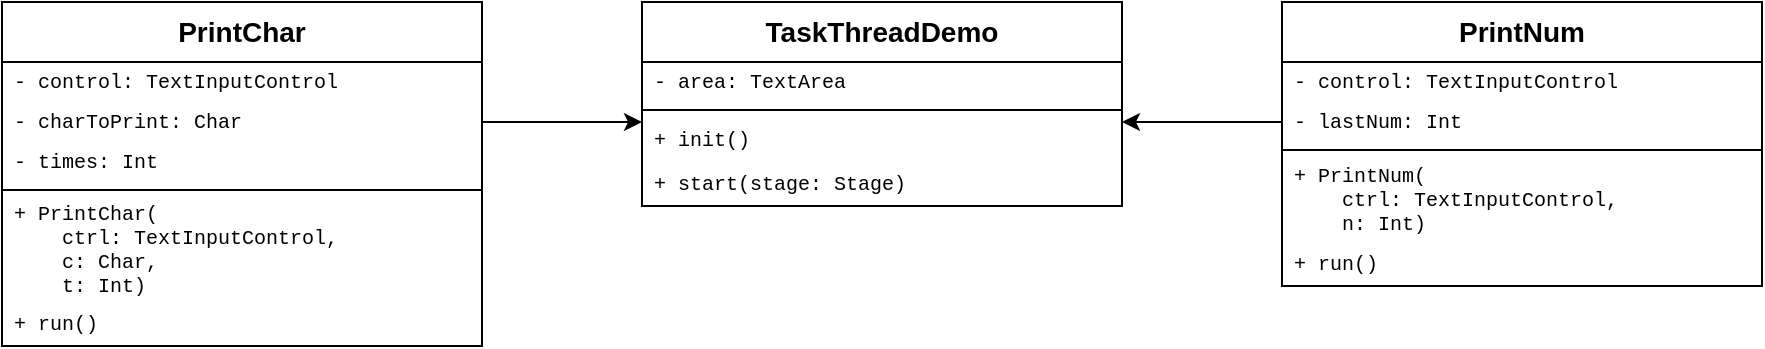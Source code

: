 <mxfile version="24.2.5" type="device">
  <diagram id="C5RBs43oDa-KdzZeNtuy" name="Page-1">
    <mxGraphModel dx="934" dy="1327" grid="1" gridSize="10" guides="1" tooltips="1" connect="1" arrows="1" fold="1" page="1" pageScale="1" pageWidth="960" pageHeight="260" math="0" shadow="0">
      <root>
        <mxCell id="WIyWlLk6GJQsqaUBKTNV-0" />
        <mxCell id="WIyWlLk6GJQsqaUBKTNV-1" parent="WIyWlLk6GJQsqaUBKTNV-0" />
        <mxCell id="VrE6sZuMcQ_JEsaJTfix-29" value="PrintNum" style="swimlane;fontStyle=1;align=center;verticalAlign=top;childLayout=stackLayout;horizontal=1;startSize=30;horizontalStack=0;resizeParent=1;resizeParentMax=0;resizeLast=0;collapsible=0;marginBottom=0;whiteSpace=wrap;html=1;fontSize=14;" parent="WIyWlLk6GJQsqaUBKTNV-1" vertex="1">
          <mxGeometry x="680" y="40" width="240" height="142" as="geometry" />
        </mxCell>
        <mxCell id="OGeXfidwOHUhbuxbb3Ev-73" value="- control: TextInputControl" style="text;strokeColor=none;fillColor=none;align=left;verticalAlign=middle;spacingLeft=4;spacingRight=4;overflow=hidden;rotatable=0;points=[[0,0.5],[1,0.5]];portConstraint=eastwest;whiteSpace=wrap;html=1;fontSize=10;fontFamily=Courier New;" parent="VrE6sZuMcQ_JEsaJTfix-29" vertex="1">
          <mxGeometry y="30" width="240" height="20" as="geometry" />
        </mxCell>
        <mxCell id="OGeXfidwOHUhbuxbb3Ev-74" value="- lastNum: Int" style="text;strokeColor=none;fillColor=none;align=left;verticalAlign=middle;spacingLeft=4;spacingRight=4;overflow=hidden;rotatable=0;points=[[0,0.5],[1,0.5]];portConstraint=eastwest;whiteSpace=wrap;html=1;fontSize=10;fontFamily=Courier New;" parent="VrE6sZuMcQ_JEsaJTfix-29" vertex="1">
          <mxGeometry y="50" width="240" height="20" as="geometry" />
        </mxCell>
        <mxCell id="VrE6sZuMcQ_JEsaJTfix-32" value="" style="line;strokeWidth=1;fillColor=none;align=left;verticalAlign=middle;spacingTop=-1;spacingLeft=3;spacingRight=3;rotatable=0;labelPosition=right;points=[];portConstraint=eastwest;strokeColor=inherit;fontSize=10;fontFamily=Courier New;" parent="VrE6sZuMcQ_JEsaJTfix-29" vertex="1">
          <mxGeometry y="70" width="240" height="8" as="geometry" />
        </mxCell>
        <mxCell id="VrE6sZuMcQ_JEsaJTfix-33" value="+&amp;nbsp;PrintNum&lt;span style=&quot;background-color: initial; font-size: 10px;&quot;&gt;(&lt;/span&gt;&lt;div&gt;&lt;span style=&quot;background-color: initial; font-size: 10px;&quot;&gt;&amp;nbsp; &amp;nbsp; ctrl: TextInputControl,&lt;/span&gt;&lt;/div&gt;&lt;div&gt;&lt;span style=&quot;background-color: initial; font-size: 10px;&quot;&gt;&amp;nbsp; &amp;nbsp; n: Int)&lt;/span&gt;&lt;/div&gt;" style="text;strokeColor=none;fillColor=none;align=left;verticalAlign=middle;spacingLeft=4;spacingRight=4;overflow=hidden;rotatable=0;points=[[0,0.5],[1,0.5]];portConstraint=eastwest;whiteSpace=wrap;html=1;fontSize=10;fontFamily=Courier New;" parent="VrE6sZuMcQ_JEsaJTfix-29" vertex="1">
          <mxGeometry y="78" width="240" height="42" as="geometry" />
        </mxCell>
        <mxCell id="E_jas5TLrmo7t2hISQ8B-0" value="+&amp;nbsp;run()" style="text;strokeColor=none;fillColor=none;align=left;verticalAlign=middle;spacingLeft=4;spacingRight=4;overflow=hidden;rotatable=0;points=[[0,0.5],[1,0.5]];portConstraint=eastwest;whiteSpace=wrap;html=1;fontSize=10;fontFamily=Courier New;" parent="VrE6sZuMcQ_JEsaJTfix-29" vertex="1">
          <mxGeometry y="120" width="240" height="22" as="geometry" />
        </mxCell>
        <mxCell id="OGeXfidwOHUhbuxbb3Ev-76" value="TaskThreadDemo" style="swimlane;fontStyle=1;align=center;verticalAlign=top;childLayout=stackLayout;horizontal=1;startSize=30;horizontalStack=0;resizeParent=1;resizeParentMax=0;resizeLast=0;collapsible=0;marginBottom=0;whiteSpace=wrap;html=1;fontSize=14;" parent="WIyWlLk6GJQsqaUBKTNV-1" vertex="1">
          <mxGeometry x="360" y="40" width="240" height="102" as="geometry" />
        </mxCell>
        <mxCell id="OGeXfidwOHUhbuxbb3Ev-77" value="- area: TextArea" style="text;strokeColor=none;fillColor=none;align=left;verticalAlign=middle;spacingLeft=4;spacingRight=4;overflow=hidden;rotatable=0;points=[[0,0.5],[1,0.5]];portConstraint=eastwest;whiteSpace=wrap;html=1;fontSize=10;fontFamily=Courier New;" parent="OGeXfidwOHUhbuxbb3Ev-76" vertex="1">
          <mxGeometry y="30" width="240" height="20" as="geometry" />
        </mxCell>
        <mxCell id="OGeXfidwOHUhbuxbb3Ev-82" value="" style="line;strokeWidth=1;fillColor=none;align=left;verticalAlign=middle;spacingTop=-1;spacingLeft=3;spacingRight=3;rotatable=0;labelPosition=right;points=[];portConstraint=eastwest;strokeColor=inherit;fontSize=10;fontFamily=Courier New;" parent="OGeXfidwOHUhbuxbb3Ev-76" vertex="1">
          <mxGeometry y="50" width="240" height="8" as="geometry" />
        </mxCell>
        <mxCell id="OGeXfidwOHUhbuxbb3Ev-83" value="+&amp;nbsp;init()" style="text;strokeColor=none;fillColor=none;align=left;verticalAlign=middle;spacingLeft=4;spacingRight=4;overflow=hidden;rotatable=0;points=[[0,0.5],[1,0.5]];portConstraint=eastwest;whiteSpace=wrap;html=1;fontSize=10;fontFamily=Courier New;" parent="OGeXfidwOHUhbuxbb3Ev-76" vertex="1">
          <mxGeometry y="58" width="240" height="22" as="geometry" />
        </mxCell>
        <mxCell id="OGeXfidwOHUhbuxbb3Ev-84" value="+&amp;nbsp;start(stage: Stage)" style="text;strokeColor=none;fillColor=none;align=left;verticalAlign=middle;spacingLeft=4;spacingRight=4;overflow=hidden;rotatable=0;points=[[0,0.5],[1,0.5]];portConstraint=eastwest;whiteSpace=wrap;html=1;fontSize=10;fontFamily=Courier New;" parent="OGeXfidwOHUhbuxbb3Ev-76" vertex="1">
          <mxGeometry y="80" width="240" height="22" as="geometry" />
        </mxCell>
        <mxCell id="xHtxybSg8a37hnDzmeFo-13" value="PrintChar" style="swimlane;fontStyle=1;align=center;verticalAlign=top;childLayout=stackLayout;horizontal=1;startSize=30;horizontalStack=0;resizeParent=1;resizeParentMax=0;resizeLast=0;collapsible=0;marginBottom=0;whiteSpace=wrap;html=1;fontSize=14;" parent="WIyWlLk6GJQsqaUBKTNV-1" vertex="1">
          <mxGeometry x="40" y="40" width="240" height="172" as="geometry" />
        </mxCell>
        <mxCell id="xHtxybSg8a37hnDzmeFo-14" value="- control: TextInputControl" style="text;strokeColor=none;fillColor=none;align=left;verticalAlign=middle;spacingLeft=4;spacingRight=4;overflow=hidden;rotatable=0;points=[[0,0.5],[1,0.5]];portConstraint=eastwest;whiteSpace=wrap;html=1;fontSize=10;fontFamily=Courier New;" parent="xHtxybSg8a37hnDzmeFo-13" vertex="1">
          <mxGeometry y="30" width="240" height="20" as="geometry" />
        </mxCell>
        <mxCell id="LklVr9fy3qKQ77MvSfQL-0" value="- charToPrint: Char" style="text;strokeColor=none;fillColor=none;align=left;verticalAlign=middle;spacingLeft=4;spacingRight=4;overflow=hidden;rotatable=0;points=[[0,0.5],[1,0.5]];portConstraint=eastwest;whiteSpace=wrap;html=1;fontSize=10;fontFamily=Courier New;" parent="xHtxybSg8a37hnDzmeFo-13" vertex="1">
          <mxGeometry y="50" width="240" height="20" as="geometry" />
        </mxCell>
        <mxCell id="xHtxybSg8a37hnDzmeFo-15" value="- times: Int" style="text;strokeColor=none;fillColor=none;align=left;verticalAlign=middle;spacingLeft=4;spacingRight=4;overflow=hidden;rotatable=0;points=[[0,0.5],[1,0.5]];portConstraint=eastwest;whiteSpace=wrap;html=1;fontSize=10;fontFamily=Courier New;" parent="xHtxybSg8a37hnDzmeFo-13" vertex="1">
          <mxGeometry y="70" width="240" height="20" as="geometry" />
        </mxCell>
        <mxCell id="xHtxybSg8a37hnDzmeFo-17" value="" style="line;strokeWidth=1;fillColor=none;align=left;verticalAlign=middle;spacingTop=-1;spacingLeft=3;spacingRight=3;rotatable=0;labelPosition=right;points=[];portConstraint=eastwest;strokeColor=inherit;fontSize=10;fontFamily=Courier New;" parent="xHtxybSg8a37hnDzmeFo-13" vertex="1">
          <mxGeometry y="90" width="240" height="8" as="geometry" />
        </mxCell>
        <mxCell id="xHtxybSg8a37hnDzmeFo-18" value="+&amp;nbsp;PrintChar(&lt;div&gt;&amp;nbsp; &amp;nbsp; ctrl: TextInputControl,&lt;/div&gt;&lt;div&gt;&amp;nbsp; &amp;nbsp; c: Char,&lt;/div&gt;&lt;div&gt;&amp;nbsp; &amp;nbsp; t: Int)&lt;/div&gt;" style="text;strokeColor=none;fillColor=none;align=left;verticalAlign=middle;spacingLeft=4;spacingRight=4;overflow=hidden;rotatable=0;points=[[0,0.5],[1,0.5]];portConstraint=eastwest;whiteSpace=wrap;html=1;fontSize=10;fontFamily=Courier New;" parent="xHtxybSg8a37hnDzmeFo-13" vertex="1">
          <mxGeometry y="98" width="240" height="52" as="geometry" />
        </mxCell>
        <mxCell id="xHtxybSg8a37hnDzmeFo-19" value="+&amp;nbsp;run()" style="text;strokeColor=none;fillColor=none;align=left;verticalAlign=middle;spacingLeft=4;spacingRight=4;overflow=hidden;rotatable=0;points=[[0,0.5],[1,0.5]];portConstraint=eastwest;whiteSpace=wrap;html=1;fontSize=10;fontFamily=Courier New;" parent="xHtxybSg8a37hnDzmeFo-13" vertex="1">
          <mxGeometry y="150" width="240" height="22" as="geometry" />
        </mxCell>
        <mxCell id="LklVr9fy3qKQ77MvSfQL-5" style="edgeStyle=orthogonalEdgeStyle;rounded=0;orthogonalLoop=1;jettySize=auto;html=1;exitX=1;exitY=0.5;exitDx=0;exitDy=0;entryX=0;entryY=0.5;entryDx=0;entryDy=0;" parent="WIyWlLk6GJQsqaUBKTNV-1" source="LklVr9fy3qKQ77MvSfQL-0" edge="1">
          <mxGeometry relative="1" as="geometry">
            <mxPoint x="360" y="100" as="targetPoint" />
          </mxGeometry>
        </mxCell>
        <mxCell id="LklVr9fy3qKQ77MvSfQL-10" style="edgeStyle=orthogonalEdgeStyle;rounded=0;orthogonalLoop=1;jettySize=auto;html=1;exitX=0;exitY=0.5;exitDx=0;exitDy=0;entryX=1;entryY=0.5;entryDx=0;entryDy=0;" parent="WIyWlLk6GJQsqaUBKTNV-1" source="OGeXfidwOHUhbuxbb3Ev-74" edge="1">
          <mxGeometry relative="1" as="geometry">
            <mxPoint x="600" y="100" as="targetPoint" />
          </mxGeometry>
        </mxCell>
      </root>
    </mxGraphModel>
  </diagram>
</mxfile>
